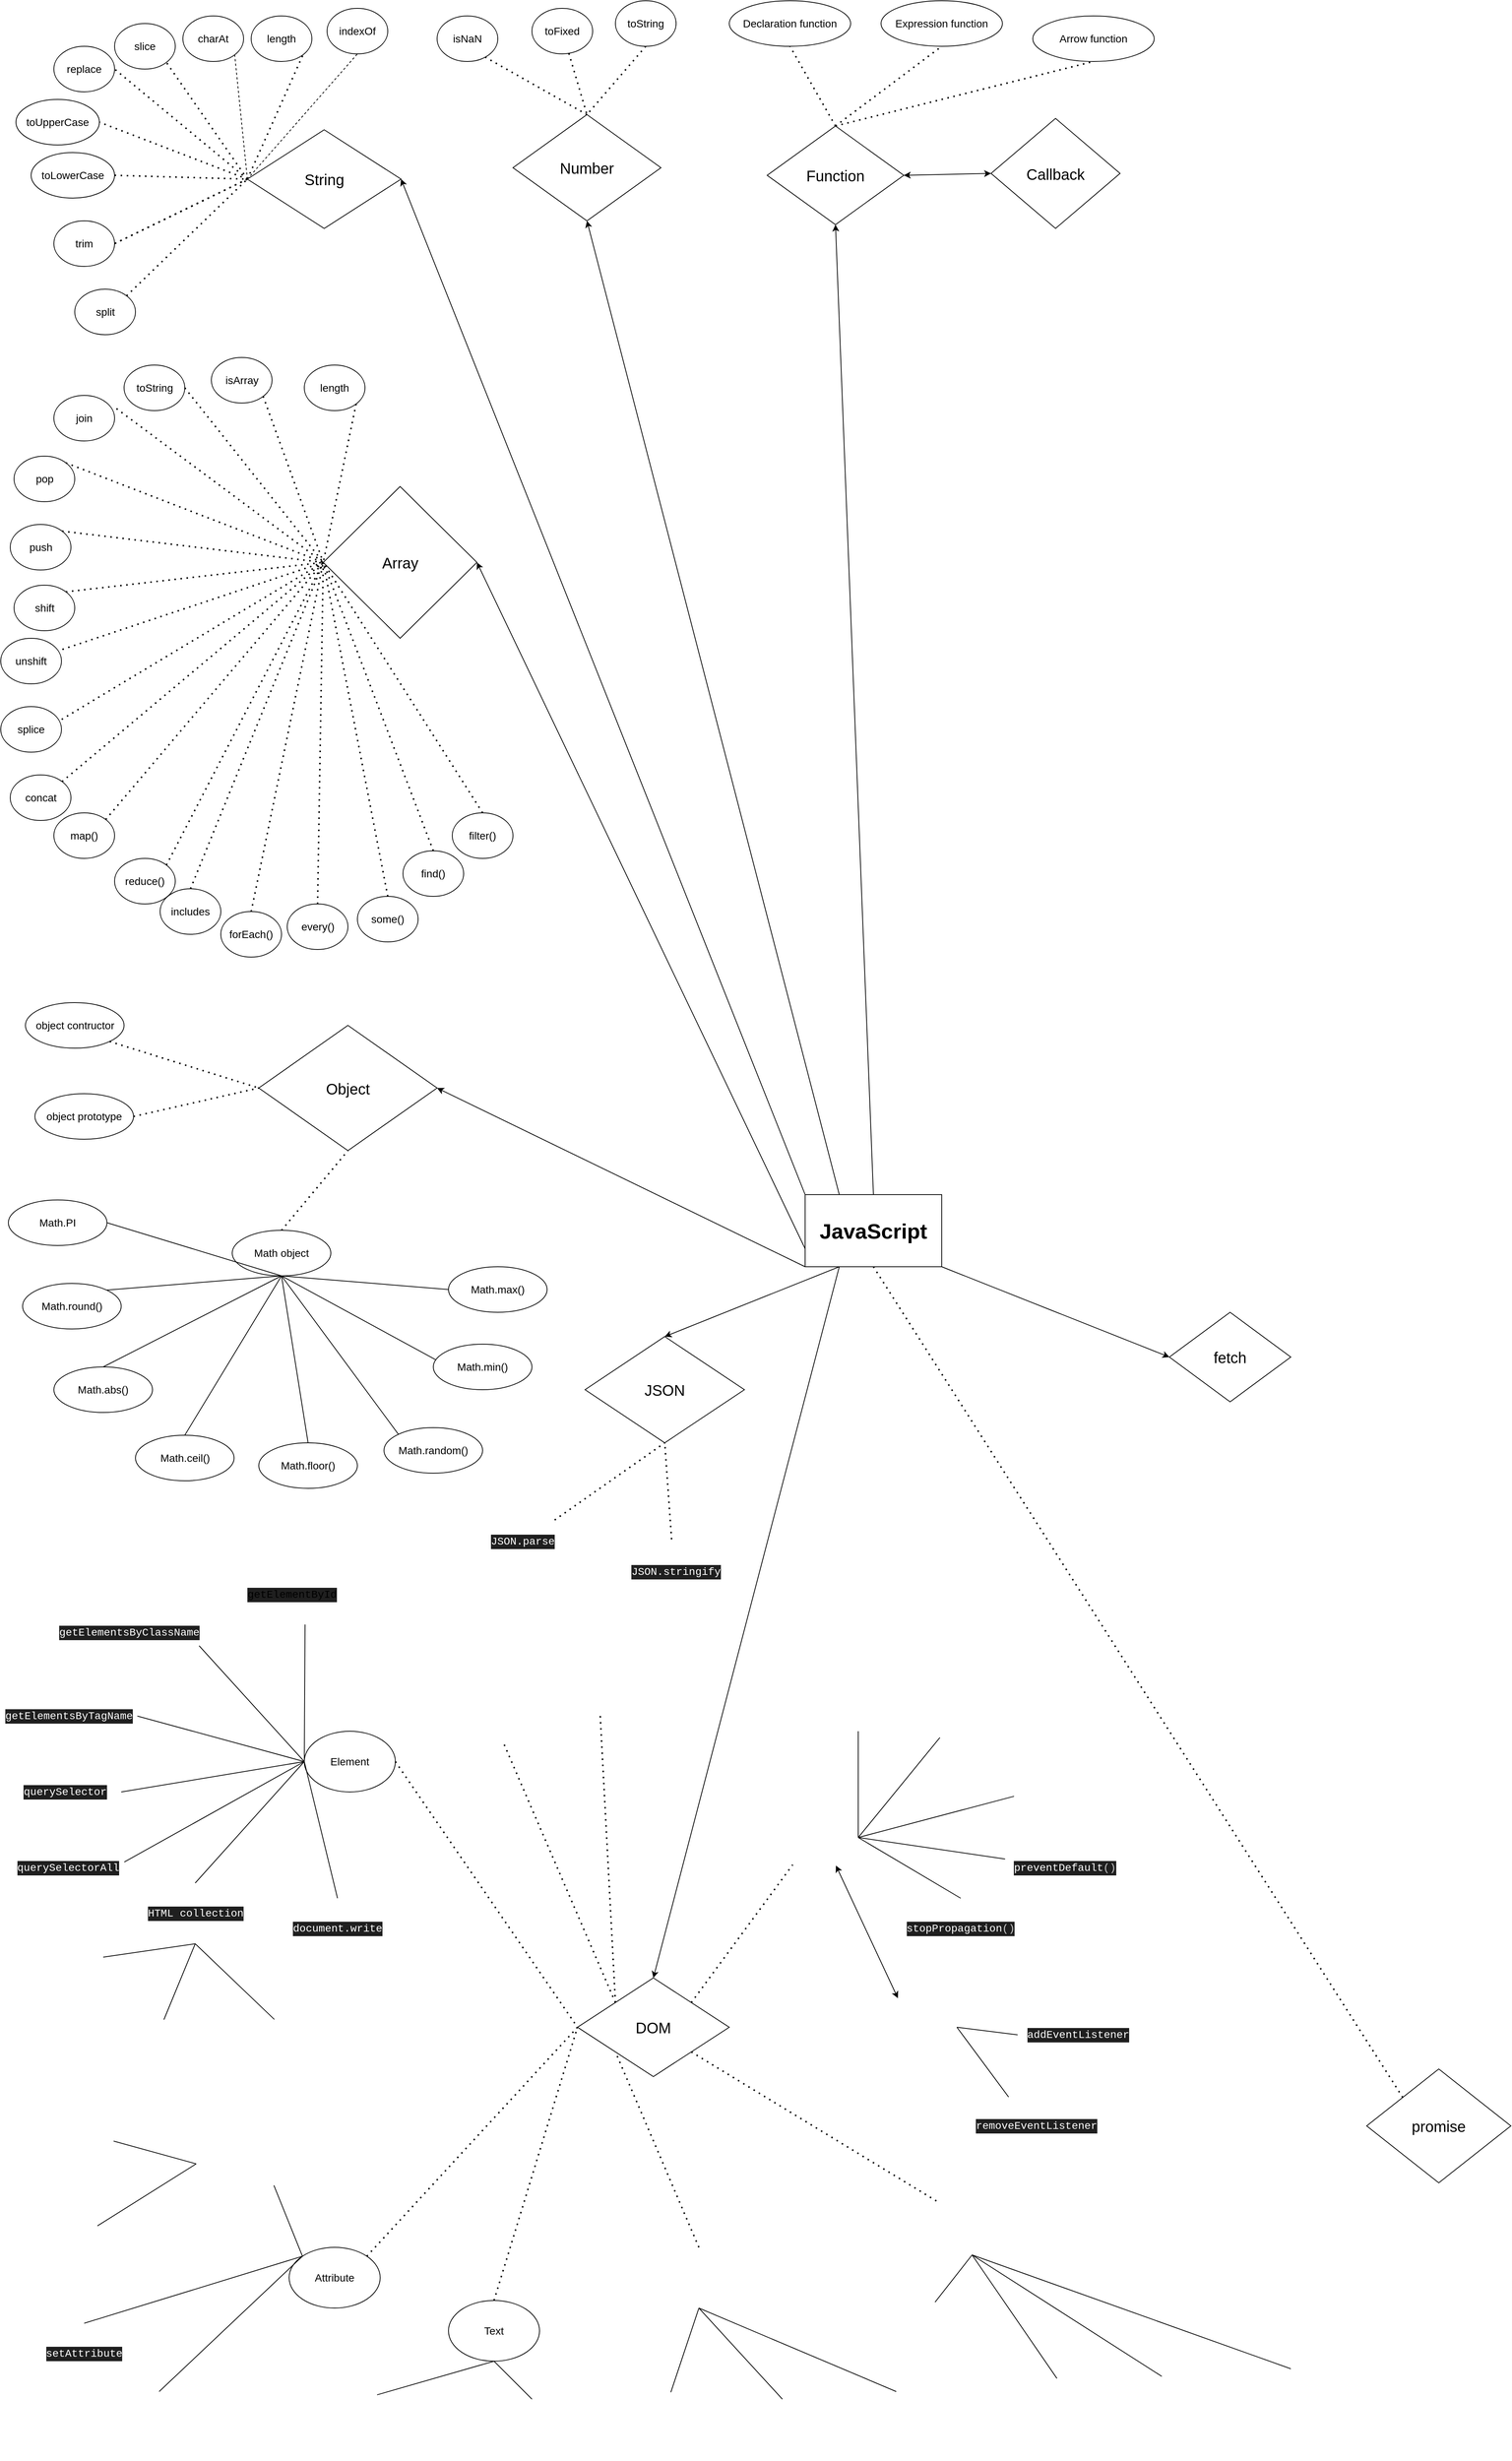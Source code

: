 <mxfile>
    <diagram id="ldlrYBbxjGCwVf6nUzbh" name="Page-1">
        <mxGraphModel dx="1857" dy="1443" grid="1" gridSize="10" guides="1" tooltips="1" connect="1" arrows="1" fold="1" page="1" pageScale="1" pageWidth="2339" pageHeight="3300" math="0" shadow="0">
            <root>
                <mxCell id="0"/>
                <mxCell id="1" parent="0"/>
                <mxCell id="2" value="&lt;b&gt;&lt;font style=&quot;font-size: 28px;&quot;&gt;JavaScript&lt;/font&gt;&lt;/b&gt;" style="rounded=0;whiteSpace=wrap;html=1;" parent="1" vertex="1">
                    <mxGeometry x="1080" y="1603" width="180" height="95" as="geometry"/>
                </mxCell>
                <mxCell id="3" value="&lt;font style=&quot;font-size: 20px;&quot;&gt;Function&lt;/font&gt;" style="rhombus;whiteSpace=wrap;html=1;fontSize=15;" parent="1" vertex="1">
                    <mxGeometry x="1030" y="195" width="180" height="130" as="geometry"/>
                </mxCell>
                <mxCell id="5" value="" style="endArrow=classic;html=1;fontSize=14;exitX=0.5;exitY=0;exitDx=0;exitDy=0;entryX=0.5;entryY=1;entryDx=0;entryDy=0;strokeWidth=1;" parent="1" source="2" target="3" edge="1">
                    <mxGeometry width="50" height="50" relative="1" as="geometry">
                        <mxPoint x="1085" y="1695" as="sourcePoint"/>
                        <mxPoint x="1135" y="1645" as="targetPoint"/>
                    </mxGeometry>
                </mxCell>
                <mxCell id="6" value="&lt;font style=&quot;font-size: 20px;&quot;&gt;String&lt;/font&gt;" style="rhombus;whiteSpace=wrap;html=1;fontSize=14;" parent="1" vertex="1">
                    <mxGeometry x="345" y="200" width="202.5" height="130" as="geometry"/>
                </mxCell>
                <mxCell id="7" value="" style="endArrow=classic;html=1;fontSize=14;exitX=0;exitY=0;exitDx=0;exitDy=0;entryX=1;entryY=0.5;entryDx=0;entryDy=0;" parent="1" source="2" target="6" edge="1">
                    <mxGeometry width="50" height="50" relative="1" as="geometry">
                        <mxPoint x="1090" y="1640" as="sourcePoint"/>
                        <mxPoint x="521" y="294" as="targetPoint"/>
                    </mxGeometry>
                </mxCell>
                <mxCell id="8" value="&lt;font style=&quot;font-size: 20px;&quot;&gt;Number&lt;/font&gt;" style="rhombus;whiteSpace=wrap;html=1;fontSize=14;" parent="1" vertex="1">
                    <mxGeometry x="695" y="180" width="195" height="140" as="geometry"/>
                </mxCell>
                <mxCell id="9" value="" style="endArrow=classic;html=1;fontSize=14;entryX=0.5;entryY=1;entryDx=0;entryDy=0;exitX=0.25;exitY=0;exitDx=0;exitDy=0;" parent="1" source="2" target="8" edge="1">
                    <mxGeometry width="50" height="50" relative="1" as="geometry">
                        <mxPoint x="1155" y="1805" as="sourcePoint"/>
                        <mxPoint x="1215" y="1845" as="targetPoint"/>
                    </mxGeometry>
                </mxCell>
                <mxCell id="12" value="&lt;font style=&quot;font-size: 20px;&quot;&gt;Array&lt;/font&gt;" style="rhombus;whiteSpace=wrap;html=1;fontSize=14;direction=east;" parent="1" vertex="1">
                    <mxGeometry x="445" y="670" width="202.5" height="200" as="geometry"/>
                </mxCell>
                <mxCell id="13" value="" style="endArrow=classic;html=1;fontSize=14;exitX=0;exitY=0.75;exitDx=0;exitDy=0;entryX=1;entryY=0.5;entryDx=0;entryDy=0;" parent="1" source="2" edge="1" target="12">
                    <mxGeometry width="50" height="50" relative="1" as="geometry">
                        <mxPoint x="1205" y="1885" as="sourcePoint"/>
                        <mxPoint x="640" y="810" as="targetPoint"/>
                    </mxGeometry>
                </mxCell>
                <mxCell id="14" value="&lt;font style=&quot;font-size: 20px;&quot;&gt;Object&lt;/font&gt;" style="rhombus;whiteSpace=wrap;html=1;fontSize=14;" parent="1" vertex="1">
                    <mxGeometry x="360" y="1380" width="235" height="165" as="geometry"/>
                </mxCell>
                <mxCell id="15" value="" style="endArrow=classic;html=1;fontSize=14;exitX=0;exitY=1;exitDx=0;exitDy=0;entryX=1;entryY=0.5;entryDx=0;entryDy=0;" parent="1" source="2" target="14" edge="1">
                    <mxGeometry width="50" height="50" relative="1" as="geometry">
                        <mxPoint x="1155" y="1785" as="sourcePoint"/>
                        <mxPoint x="1255" y="1835" as="targetPoint"/>
                    </mxGeometry>
                </mxCell>
                <mxCell id="17" value="&lt;font style=&quot;font-size: 20px;&quot;&gt;Callback&lt;/font&gt;" style="rhombus;whiteSpace=wrap;html=1;fontSize=14;" parent="1" vertex="1">
                    <mxGeometry x="1325" y="185" width="170" height="145" as="geometry"/>
                </mxCell>
                <mxCell id="19" value="&lt;font style=&quot;font-size: 20px;&quot;&gt;DOM&lt;/font&gt;" style="rhombus;whiteSpace=wrap;html=1;fontSize=14;" parent="1" vertex="1">
                    <mxGeometry x="780" y="2635" width="200" height="130" as="geometry"/>
                </mxCell>
                <mxCell id="20" value="" style="endArrow=classic;html=1;fontSize=14;entryX=0.5;entryY=0;entryDx=0;entryDy=0;exitX=0.25;exitY=1;exitDx=0;exitDy=0;" parent="1" source="2" target="19" edge="1">
                    <mxGeometry width="50" height="50" relative="1" as="geometry">
                        <mxPoint x="1205" y="1865" as="sourcePoint"/>
                        <mxPoint x="1235" y="1835" as="targetPoint"/>
                    </mxGeometry>
                </mxCell>
                <mxCell id="21" value="&lt;font style=&quot;font-size: 20px;&quot;&gt;JSON&lt;/font&gt;" style="rhombus;whiteSpace=wrap;html=1;fontSize=14;" parent="1" vertex="1">
                    <mxGeometry x="790" y="1790" width="210" height="140" as="geometry"/>
                </mxCell>
                <mxCell id="22" value="&lt;font style=&quot;font-size: 20px;&quot;&gt;fetch&lt;/font&gt;" style="rhombus;whiteSpace=wrap;html=1;fontSize=14;" parent="1" vertex="1">
                    <mxGeometry x="1560" y="1758" width="160" height="118" as="geometry"/>
                </mxCell>
                <mxCell id="23" value="" style="endArrow=classic;html=1;fontSize=14;exitX=0.25;exitY=1;exitDx=0;exitDy=0;entryX=0.5;entryY=0;entryDx=0;entryDy=0;" parent="1" source="2" target="21" edge="1">
                    <mxGeometry width="50" height="50" relative="1" as="geometry">
                        <mxPoint x="1185" y="1745" as="sourcePoint"/>
                        <mxPoint x="1235" y="1695" as="targetPoint"/>
                    </mxGeometry>
                </mxCell>
                <mxCell id="24" value="" style="endArrow=classic;html=1;fontSize=14;exitX=1;exitY=1;exitDx=0;exitDy=0;entryX=0;entryY=0.5;entryDx=0;entryDy=0;" parent="1" source="2" target="22" edge="1">
                    <mxGeometry width="50" height="50" relative="1" as="geometry">
                        <mxPoint x="1345" y="1765" as="sourcePoint"/>
                        <mxPoint x="1395" y="1715" as="targetPoint"/>
                    </mxGeometry>
                </mxCell>
                <mxCell id="25" value="length" style="ellipse;whiteSpace=wrap;html=1;fontSize=14;" parent="1" vertex="1">
                    <mxGeometry x="350" y="50" width="80" height="60" as="geometry"/>
                </mxCell>
                <mxCell id="27" value="indexOf" style="ellipse;whiteSpace=wrap;html=1;fontSize=14;" parent="1" vertex="1">
                    <mxGeometry x="450" y="40" width="80" height="60" as="geometry"/>
                </mxCell>
                <mxCell id="29" value="slice" style="ellipse;whiteSpace=wrap;html=1;fontSize=14;" parent="1" vertex="1">
                    <mxGeometry x="170" y="60" width="80" height="60" as="geometry"/>
                </mxCell>
                <mxCell id="30" value="replace" style="ellipse;whiteSpace=wrap;html=1;fontSize=14;" parent="1" vertex="1">
                    <mxGeometry x="90" y="90" width="80" height="60" as="geometry"/>
                </mxCell>
                <mxCell id="34" value="" style="endArrow=none;dashed=1;html=1;fontSize=14;entryX=0.5;entryY=1;entryDx=0;entryDy=0;startArrow=none;exitX=0;exitY=0.5;exitDx=0;exitDy=0;" parent="1" source="6" target="27" edge="1">
                    <mxGeometry width="50" height="50" relative="1" as="geometry">
                        <mxPoint x="465" y="335" as="sourcePoint"/>
                        <mxPoint x="445" y="275" as="targetPoint"/>
                    </mxGeometry>
                </mxCell>
                <mxCell id="35" value="toUpperCase" style="ellipse;whiteSpace=wrap;html=1;fontSize=14;" parent="1" vertex="1">
                    <mxGeometry x="40" y="160" width="110" height="60" as="geometry"/>
                </mxCell>
                <mxCell id="36" value="" style="endArrow=none;dashed=1;html=1;dashPattern=1 3;strokeWidth=2;fontSize=14;entryX=1;entryY=1;entryDx=0;entryDy=0;exitX=0;exitY=0.5;exitDx=0;exitDy=0;" parent="1" source="6" target="29" edge="1">
                    <mxGeometry width="50" height="50" relative="1" as="geometry">
                        <mxPoint x="295" y="305" as="sourcePoint"/>
                        <mxPoint x="345" y="255" as="targetPoint"/>
                    </mxGeometry>
                </mxCell>
                <mxCell id="37" value="" style="endArrow=none;dashed=1;html=1;dashPattern=1 3;strokeWidth=2;fontSize=14;entryX=1;entryY=0.5;entryDx=0;entryDy=0;exitX=0;exitY=0.5;exitDx=0;exitDy=0;" parent="1" source="6" target="30" edge="1">
                    <mxGeometry width="50" height="50" relative="1" as="geometry">
                        <mxPoint x="315" y="385" as="sourcePoint"/>
                        <mxPoint x="365" y="335" as="targetPoint"/>
                    </mxGeometry>
                </mxCell>
                <mxCell id="38" value="" style="endArrow=none;dashed=1;html=1;dashPattern=1 3;strokeWidth=2;fontSize=14;entryX=1;entryY=0.5;entryDx=0;entryDy=0;startArrow=none;exitX=0;exitY=0.5;exitDx=0;exitDy=0;" parent="1" source="6" target="35" edge="1">
                    <mxGeometry width="50" height="50" relative="1" as="geometry">
                        <mxPoint x="500" y="350" as="sourcePoint"/>
                        <mxPoint x="365" y="375" as="targetPoint"/>
                    </mxGeometry>
                </mxCell>
                <mxCell id="39" value="" style="endArrow=none;dashed=1;html=1;dashPattern=1 3;strokeWidth=2;fontSize=14;entryX=1;entryY=1;entryDx=0;entryDy=0;exitX=0;exitY=0.5;exitDx=0;exitDy=0;" parent="1" source="6" target="25" edge="1">
                    <mxGeometry width="50" height="50" relative="1" as="geometry">
                        <mxPoint x="375" y="345" as="sourcePoint"/>
                        <mxPoint x="385" y="255" as="targetPoint"/>
                    </mxGeometry>
                </mxCell>
                <mxCell id="40" value="toLowerCase" style="ellipse;whiteSpace=wrap;html=1;fontSize=14;" parent="1" vertex="1">
                    <mxGeometry x="60" y="230" width="110" height="60" as="geometry"/>
                </mxCell>
                <mxCell id="41" value="" style="endArrow=none;dashed=1;html=1;dashPattern=1 3;strokeWidth=2;fontSize=14;entryX=0;entryY=0.5;entryDx=0;entryDy=0;exitX=1;exitY=0.5;exitDx=0;exitDy=0;" parent="1" source="40" target="6" edge="1">
                    <mxGeometry width="50" height="50" relative="1" as="geometry">
                        <mxPoint x="335" y="455" as="sourcePoint"/>
                        <mxPoint x="385" y="405" as="targetPoint"/>
                    </mxGeometry>
                </mxCell>
                <mxCell id="42" value="charAt" style="ellipse;whiteSpace=wrap;html=1;fontSize=14;" parent="1" vertex="1">
                    <mxGeometry x="260" y="50" width="80" height="60" as="geometry"/>
                </mxCell>
                <mxCell id="44" value="" style="endArrow=none;dashed=1;html=1;dashPattern=1 3;strokeWidth=2;fontSize=14;entryX=1;entryY=0.5;entryDx=0;entryDy=0;exitX=0;exitY=0.5;exitDx=0;exitDy=0;" parent="1" source="6" target="43" edge="1">
                    <mxGeometry width="50" height="50" relative="1" as="geometry">
                        <mxPoint x="465" y="345" as="sourcePoint"/>
                        <mxPoint x="275" y="365" as="targetPoint"/>
                    </mxGeometry>
                </mxCell>
                <mxCell id="43" value="trim" style="ellipse;whiteSpace=wrap;html=1;fontSize=14;" parent="1" vertex="1">
                    <mxGeometry x="90" y="320" width="80" height="60" as="geometry"/>
                </mxCell>
                <mxCell id="45" value="split" style="ellipse;whiteSpace=wrap;html=1;fontSize=14;" parent="1" vertex="1">
                    <mxGeometry x="117.5" y="410" width="80" height="60" as="geometry"/>
                </mxCell>
                <mxCell id="47" value="" style="endArrow=none;dashed=1;html=1;fontSize=14;entryX=1;entryY=1;entryDx=0;entryDy=0;exitX=0;exitY=0.5;exitDx=0;exitDy=0;" parent="1" source="6" target="42" edge="1">
                    <mxGeometry width="50" height="50" relative="1" as="geometry">
                        <mxPoint x="465" y="345" as="sourcePoint"/>
                        <mxPoint x="425" y="295" as="targetPoint"/>
                    </mxGeometry>
                </mxCell>
                <mxCell id="48" value="" style="endArrow=none;dashed=1;html=1;dashPattern=1 3;strokeWidth=2;fontSize=14;entryX=0;entryY=0.5;entryDx=0;entryDy=0;exitX=1;exitY=0.5;exitDx=0;exitDy=0;" parent="1" source="43" target="6" edge="1">
                    <mxGeometry width="50" height="50" relative="1" as="geometry">
                        <mxPoint x="405" y="415" as="sourcePoint"/>
                        <mxPoint x="455" y="365" as="targetPoint"/>
                    </mxGeometry>
                </mxCell>
                <mxCell id="49" value="" style="endArrow=none;dashed=1;html=1;dashPattern=1 3;strokeWidth=2;fontSize=14;exitX=1;exitY=0;exitDx=0;exitDy=0;entryX=0;entryY=0.5;entryDx=0;entryDy=0;" parent="1" source="45" target="6" edge="1">
                    <mxGeometry width="50" height="50" relative="1" as="geometry">
                        <mxPoint x="198.284" y="418.787" as="sourcePoint"/>
                        <mxPoint x="475" y="365" as="targetPoint"/>
                    </mxGeometry>
                </mxCell>
                <mxCell id="59" value="toString" style="ellipse;whiteSpace=wrap;html=1;fontSize=14;" parent="1" vertex="1">
                    <mxGeometry x="182.5" y="510" width="80" height="60" as="geometry"/>
                </mxCell>
                <mxCell id="60" value="join" style="ellipse;whiteSpace=wrap;html=1;fontSize=14;" parent="1" vertex="1">
                    <mxGeometry x="90" y="550" width="80" height="60" as="geometry"/>
                </mxCell>
                <mxCell id="61" value="pop" style="ellipse;whiteSpace=wrap;html=1;fontSize=14;" parent="1" vertex="1">
                    <mxGeometry x="37.5" y="630" width="80" height="60" as="geometry"/>
                </mxCell>
                <mxCell id="62" value="push" style="ellipse;whiteSpace=wrap;html=1;fontSize=14;" parent="1" vertex="1">
                    <mxGeometry x="32.5" y="720" width="80" height="60" as="geometry"/>
                </mxCell>
                <mxCell id="63" value="shift" style="ellipse;whiteSpace=wrap;html=1;fontSize=14;" parent="1" vertex="1">
                    <mxGeometry x="37.5" y="800" width="80" height="60" as="geometry"/>
                </mxCell>
                <mxCell id="64" value="unshift" style="ellipse;whiteSpace=wrap;html=1;fontSize=14;" parent="1" vertex="1">
                    <mxGeometry x="20" y="870" width="80" height="60" as="geometry"/>
                </mxCell>
                <mxCell id="65" value="splice" style="ellipse;whiteSpace=wrap;html=1;fontSize=14;" parent="1" vertex="1">
                    <mxGeometry x="20" y="960" width="80" height="60" as="geometry"/>
                </mxCell>
                <mxCell id="66" value="concat" style="ellipse;whiteSpace=wrap;html=1;fontSize=14;" parent="1" vertex="1">
                    <mxGeometry x="32.5" y="1050" width="80" height="60" as="geometry"/>
                </mxCell>
                <mxCell id="67" value="" style="endArrow=none;dashed=1;html=1;dashPattern=1 3;strokeWidth=2;fontSize=20;exitX=1;exitY=0.5;exitDx=0;exitDy=0;entryX=0;entryY=0.5;entryDx=0;entryDy=0;" parent="1" source="59" target="12" edge="1">
                    <mxGeometry width="50" height="50" relative="1" as="geometry">
                        <mxPoint x="235" y="700" as="sourcePoint"/>
                        <mxPoint x="285" y="650" as="targetPoint"/>
                    </mxGeometry>
                </mxCell>
                <mxCell id="68" value="" style="endArrow=none;dashed=1;html=1;dashPattern=1 3;strokeWidth=2;fontSize=20;exitX=1.031;exitY=0.289;exitDx=0;exitDy=0;exitPerimeter=0;entryX=0;entryY=0.5;entryDx=0;entryDy=0;" parent="1" source="60" target="12" edge="1">
                    <mxGeometry width="50" height="50" relative="1" as="geometry">
                        <mxPoint x="265" y="760" as="sourcePoint"/>
                        <mxPoint x="575" y="750" as="targetPoint"/>
                    </mxGeometry>
                </mxCell>
                <mxCell id="69" value="" style="endArrow=none;dashed=1;html=1;dashPattern=1 3;strokeWidth=2;fontSize=20;exitX=1;exitY=0;exitDx=0;exitDy=0;entryX=0;entryY=0.5;entryDx=0;entryDy=0;" parent="1" source="61" target="12" edge="1">
                    <mxGeometry width="50" height="50" relative="1" as="geometry">
                        <mxPoint x="197.48" y="767.34" as="sourcePoint"/>
                        <mxPoint x="522.5" y="715" as="targetPoint"/>
                    </mxGeometry>
                </mxCell>
                <mxCell id="70" value="" style="endArrow=none;dashed=1;html=1;dashPattern=1 3;strokeWidth=2;fontSize=20;exitX=1;exitY=0;exitDx=0;exitDy=0;entryX=0;entryY=0.5;entryDx=0;entryDy=0;" parent="1" source="62" target="12" edge="1">
                    <mxGeometry width="50" height="50" relative="1" as="geometry">
                        <mxPoint x="213.649" y="839.064" as="sourcePoint"/>
                        <mxPoint x="522.5" y="715" as="targetPoint"/>
                    </mxGeometry>
                </mxCell>
                <mxCell id="71" value="" style="endArrow=none;dashed=1;html=1;dashPattern=1 3;strokeWidth=2;fontSize=20;exitX=1;exitY=0;exitDx=0;exitDy=0;entryX=0;entryY=0.5;entryDx=0;entryDy=0;" parent="1" source="63" target="12" edge="1">
                    <mxGeometry width="50" height="50" relative="1" as="geometry">
                        <mxPoint x="263.649" y="909.064" as="sourcePoint"/>
                        <mxPoint x="515" y="700" as="targetPoint"/>
                    </mxGeometry>
                </mxCell>
                <mxCell id="73" value="" style="endArrow=none;dashed=1;html=1;dashPattern=1 3;strokeWidth=2;fontSize=20;exitX=1.015;exitY=0.244;exitDx=0;exitDy=0;exitPerimeter=0;entryX=0;entryY=0.5;entryDx=0;entryDy=0;" parent="1" source="64" target="12" edge="1">
                    <mxGeometry width="50" height="50" relative="1" as="geometry">
                        <mxPoint x="333.649" y="969.064" as="sourcePoint"/>
                        <mxPoint x="465" y="750" as="targetPoint"/>
                    </mxGeometry>
                </mxCell>
                <mxCell id="74" value="" style="endArrow=none;dashed=1;html=1;dashPattern=1 3;strokeWidth=2;fontSize=20;exitX=1.004;exitY=0.281;exitDx=0;exitDy=0;entryX=0;entryY=0.5;entryDx=0;entryDy=0;exitPerimeter=0;" parent="1" source="65" target="12" edge="1">
                    <mxGeometry width="50" height="50" relative="1" as="geometry">
                        <mxPoint x="398.52" y="1008.38" as="sourcePoint"/>
                        <mxPoint x="465" y="743" as="targetPoint"/>
                    </mxGeometry>
                </mxCell>
                <mxCell id="75" value="" style="endArrow=none;dashed=1;html=1;dashPattern=1 3;strokeWidth=2;fontSize=20;exitX=1;exitY=0;exitDx=0;exitDy=0;entryX=0;entryY=0.5;entryDx=0;entryDy=0;" parent="1" source="66" target="12" edge="1">
                    <mxGeometry width="50" height="50" relative="1" as="geometry">
                        <mxPoint x="480" y="1050" as="sourcePoint"/>
                        <mxPoint x="537.5" y="705" as="targetPoint"/>
                    </mxGeometry>
                </mxCell>
                <mxCell id="78" value="object contructor" style="ellipse;whiteSpace=wrap;html=1;fontSize=14;" parent="1" vertex="1">
                    <mxGeometry x="52.5" y="1350" width="130" height="60" as="geometry"/>
                </mxCell>
                <mxCell id="79" value="object prototype" style="ellipse;whiteSpace=wrap;html=1;fontSize=14;" parent="1" vertex="1">
                    <mxGeometry x="65" y="1470" width="130" height="60" as="geometry"/>
                </mxCell>
                <mxCell id="80" value="" style="endArrow=none;dashed=1;html=1;dashPattern=1 3;strokeWidth=2;fontSize=20;exitX=1;exitY=1;exitDx=0;exitDy=0;entryX=0;entryY=0.5;entryDx=0;entryDy=0;" parent="1" source="78" target="14" edge="1">
                    <mxGeometry width="50" height="50" relative="1" as="geometry">
                        <mxPoint x="560" y="1720" as="sourcePoint"/>
                        <mxPoint x="610" y="1670" as="targetPoint"/>
                    </mxGeometry>
                </mxCell>
                <mxCell id="81" value="" style="endArrow=none;dashed=1;html=1;dashPattern=1 3;strokeWidth=2;fontSize=20;exitX=1;exitY=0.5;exitDx=0;exitDy=0;entryX=0;entryY=0.5;entryDx=0;entryDy=0;" parent="1" source="79" target="14" edge="1">
                    <mxGeometry width="50" height="50" relative="1" as="geometry">
                        <mxPoint x="555.6" y="2058.74" as="sourcePoint"/>
                        <mxPoint x="666.25" y="1923.75" as="targetPoint"/>
                        <Array as="points"/>
                    </mxGeometry>
                </mxCell>
                <mxCell id="84" value="toString" style="ellipse;whiteSpace=wrap;html=1;fontSize=14;" parent="1" vertex="1">
                    <mxGeometry x="830" y="30" width="80" height="60" as="geometry"/>
                </mxCell>
                <mxCell id="85" value="toFixed" style="ellipse;whiteSpace=wrap;html=1;fontSize=14;" parent="1" vertex="1">
                    <mxGeometry x="720" y="40" width="80" height="60" as="geometry"/>
                </mxCell>
                <mxCell id="86" value="isNaN" style="ellipse;whiteSpace=wrap;html=1;fontSize=14;" parent="1" vertex="1">
                    <mxGeometry x="595" y="50" width="80" height="60" as="geometry"/>
                </mxCell>
                <mxCell id="87" value="" style="endArrow=none;dashed=1;html=1;dashPattern=1 3;strokeWidth=2;fontSize=20;exitX=0.5;exitY=1;exitDx=0;exitDy=0;entryX=0.5;entryY=0;entryDx=0;entryDy=0;" parent="1" source="84" target="8" edge="1">
                    <mxGeometry width="50" height="50" relative="1" as="geometry">
                        <mxPoint x="912.5" y="230" as="sourcePoint"/>
                        <mxPoint x="962.5" y="180" as="targetPoint"/>
                    </mxGeometry>
                </mxCell>
                <mxCell id="88" value="" style="endArrow=none;dashed=1;html=1;dashPattern=1 3;strokeWidth=2;fontSize=20;entryX=0.5;entryY=0;entryDx=0;entryDy=0;" parent="1" source="85" target="8" edge="1">
                    <mxGeometry width="50" height="50" relative="1" as="geometry">
                        <mxPoint x="795" y="140" as="sourcePoint"/>
                        <mxPoint x="985" y="232.5" as="targetPoint"/>
                    </mxGeometry>
                </mxCell>
                <mxCell id="89" value="" style="endArrow=none;dashed=1;html=1;dashPattern=1 3;strokeWidth=2;fontSize=20;exitX=0.791;exitY=0.903;exitDx=0;exitDy=0;entryX=0.5;entryY=0;entryDx=0;entryDy=0;exitPerimeter=0;" parent="1" source="86" target="8" edge="1">
                    <mxGeometry width="50" height="50" relative="1" as="geometry">
                        <mxPoint x="785" y="232.5" as="sourcePoint"/>
                        <mxPoint x="985" y="232.5" as="targetPoint"/>
                    </mxGeometry>
                </mxCell>
                <mxCell id="90" value="isArray" style="ellipse;whiteSpace=wrap;html=1;fontSize=14;" parent="1" vertex="1">
                    <mxGeometry x="297.5" y="500" width="80" height="60" as="geometry"/>
                </mxCell>
                <mxCell id="91" value="" style="endArrow=none;dashed=1;html=1;dashPattern=1 3;strokeWidth=2;fontSize=20;exitX=1;exitY=1;exitDx=0;exitDy=0;entryX=0;entryY=0.5;entryDx=0;entryDy=0;" parent="1" source="90" target="12" edge="1">
                    <mxGeometry width="50" height="50" relative="1" as="geometry">
                        <mxPoint x="217.5" y="640" as="sourcePoint"/>
                        <mxPoint x="485" y="770" as="targetPoint"/>
                    </mxGeometry>
                </mxCell>
                <mxCell id="92" value="length" style="ellipse;whiteSpace=wrap;html=1;fontSize=14;" parent="1" vertex="1">
                    <mxGeometry x="420" y="510" width="80" height="60" as="geometry"/>
                </mxCell>
                <mxCell id="93" value="" style="endArrow=none;dashed=1;html=1;dashPattern=1 3;strokeWidth=2;fontSize=20;exitX=1;exitY=1;exitDx=0;exitDy=0;entryX=0;entryY=0.5;entryDx=0;entryDy=0;" parent="1" source="92" target="12" edge="1">
                    <mxGeometry width="50" height="50" relative="1" as="geometry">
                        <mxPoint x="276.063" y="621.002" as="sourcePoint"/>
                        <mxPoint x="465" y="752.5" as="targetPoint"/>
                    </mxGeometry>
                </mxCell>
                <mxCell id="94" value="map()" style="ellipse;whiteSpace=wrap;html=1;fontSize=14;" parent="1" vertex="1">
                    <mxGeometry x="90" y="1100" width="80" height="60" as="geometry"/>
                </mxCell>
                <mxCell id="96" value="reduce()" style="ellipse;whiteSpace=wrap;html=1;fontSize=14;" parent="1" vertex="1">
                    <mxGeometry x="170" y="1160" width="80" height="60" as="geometry"/>
                </mxCell>
                <mxCell id="97" value="includes" style="ellipse;whiteSpace=wrap;html=1;fontSize=14;" parent="1" vertex="1">
                    <mxGeometry x="230" y="1200" width="80" height="60" as="geometry"/>
                </mxCell>
                <mxCell id="100" value="forEach()" style="ellipse;whiteSpace=wrap;html=1;fontSize=14;" parent="1" vertex="1">
                    <mxGeometry x="310" y="1230" width="80" height="60" as="geometry"/>
                </mxCell>
                <mxCell id="101" value="every()" style="ellipse;whiteSpace=wrap;html=1;fontSize=14;" parent="1" vertex="1">
                    <mxGeometry x="397.5" y="1220" width="80" height="60" as="geometry"/>
                </mxCell>
                <mxCell id="102" value="some()" style="ellipse;whiteSpace=wrap;html=1;fontSize=14;" parent="1" vertex="1">
                    <mxGeometry x="490" y="1210" width="80" height="60" as="geometry"/>
                </mxCell>
                <mxCell id="103" value="find()" style="ellipse;whiteSpace=wrap;html=1;fontSize=14;" parent="1" vertex="1">
                    <mxGeometry x="550" y="1150" width="80" height="60" as="geometry"/>
                </mxCell>
                <mxCell id="104" value="filter()" style="ellipse;whiteSpace=wrap;html=1;fontSize=14;" parent="1" vertex="1">
                    <mxGeometry x="615" y="1100" width="80" height="60" as="geometry"/>
                </mxCell>
                <mxCell id="105" value="" style="endArrow=none;dashed=1;html=1;dashPattern=1 3;strokeWidth=2;fontSize=20;exitX=1;exitY=0;exitDx=0;exitDy=0;entryX=0;entryY=0.5;entryDx=0;entryDy=0;" parent="1" source="94" target="12" edge="1">
                    <mxGeometry width="50" height="50" relative="1" as="geometry">
                        <mxPoint x="135.784" y="1098.787" as="sourcePoint"/>
                        <mxPoint x="560" y="902.5" as="targetPoint"/>
                    </mxGeometry>
                </mxCell>
                <mxCell id="106" value="" style="endArrow=none;dashed=1;html=1;dashPattern=1 3;strokeWidth=2;fontSize=20;exitX=1;exitY=0;exitDx=0;exitDy=0;entryX=0;entryY=0.5;entryDx=0;entryDy=0;" parent="1" source="96" target="12" edge="1">
                    <mxGeometry width="50" height="50" relative="1" as="geometry">
                        <mxPoint x="160.784" y="1178.787" as="sourcePoint"/>
                        <mxPoint x="560" y="902.5" as="targetPoint"/>
                    </mxGeometry>
                </mxCell>
                <mxCell id="107" value="" style="endArrow=none;dashed=1;html=1;dashPattern=1 3;strokeWidth=2;fontSize=20;exitX=0.5;exitY=0;exitDx=0;exitDy=0;entryX=0;entryY=0.5;entryDx=0;entryDy=0;" parent="1" source="97" target="12" edge="1">
                    <mxGeometry width="50" height="50" relative="1" as="geometry">
                        <mxPoint x="195.784" y="1258.787" as="sourcePoint"/>
                        <mxPoint x="560" y="902.5" as="targetPoint"/>
                    </mxGeometry>
                </mxCell>
                <mxCell id="109" value="" style="endArrow=none;dashed=1;html=1;dashPattern=1 3;strokeWidth=2;fontSize=20;exitX=0.5;exitY=0;exitDx=0;exitDy=0;entryX=0;entryY=0.5;entryDx=0;entryDy=0;" parent="1" source="100" target="12" edge="1">
                    <mxGeometry width="50" height="50" relative="1" as="geometry">
                        <mxPoint x="227.5" y="1320" as="sourcePoint"/>
                        <mxPoint x="555" y="992.5" as="targetPoint"/>
                    </mxGeometry>
                </mxCell>
                <mxCell id="110" value="" style="endArrow=none;dashed=1;html=1;dashPattern=1 3;strokeWidth=2;fontSize=20;exitX=0.5;exitY=0;exitDx=0;exitDy=0;entryX=0;entryY=0.5;entryDx=0;entryDy=0;" parent="1" source="101" target="12" edge="1">
                    <mxGeometry width="50" height="50" relative="1" as="geometry">
                        <mxPoint x="312.5" y="1380" as="sourcePoint"/>
                        <mxPoint x="555" y="992.5" as="targetPoint"/>
                    </mxGeometry>
                </mxCell>
                <mxCell id="111" value="" style="endArrow=none;dashed=1;html=1;dashPattern=1 3;strokeWidth=2;fontSize=20;exitX=0.5;exitY=0;exitDx=0;exitDy=0;entryX=0;entryY=0.5;entryDx=0;entryDy=0;" parent="1" source="102" target="12" edge="1">
                    <mxGeometry width="50" height="50" relative="1" as="geometry">
                        <mxPoint x="400" y="1430" as="sourcePoint"/>
                        <mxPoint x="555" y="992.5" as="targetPoint"/>
                    </mxGeometry>
                </mxCell>
                <mxCell id="112" value="" style="endArrow=none;dashed=1;html=1;dashPattern=1 3;strokeWidth=2;fontSize=20;exitX=0.5;exitY=0;exitDx=0;exitDy=0;entryX=0;entryY=0.5;entryDx=0;entryDy=0;" parent="1" source="103" target="12" edge="1">
                    <mxGeometry width="50" height="50" relative="1" as="geometry">
                        <mxPoint x="515" y="1430" as="sourcePoint"/>
                        <mxPoint x="555" y="992.5" as="targetPoint"/>
                    </mxGeometry>
                </mxCell>
                <mxCell id="113" value="" style="endArrow=none;dashed=1;html=1;dashPattern=1 3;strokeWidth=2;fontSize=20;exitX=0.5;exitY=0;exitDx=0;exitDy=0;entryX=0;entryY=0.5;entryDx=0;entryDy=0;" parent="1" source="104" target="12" edge="1">
                    <mxGeometry width="50" height="50" relative="1" as="geometry">
                        <mxPoint x="615" y="1417.5" as="sourcePoint"/>
                        <mxPoint x="555" y="992.5" as="targetPoint"/>
                    </mxGeometry>
                </mxCell>
                <mxCell id="115" value="Declaration function" style="ellipse;whiteSpace=wrap;html=1;fontSize=14;" parent="1" vertex="1">
                    <mxGeometry x="980" y="30" width="160" height="60" as="geometry"/>
                </mxCell>
                <mxCell id="116" value="Expression function" style="ellipse;whiteSpace=wrap;html=1;fontSize=14;" parent="1" vertex="1">
                    <mxGeometry x="1180" y="30" width="160" height="60" as="geometry"/>
                </mxCell>
                <mxCell id="117" value="Arrow function" style="ellipse;whiteSpace=wrap;html=1;fontSize=14;" parent="1" vertex="1">
                    <mxGeometry x="1380" y="50" width="160" height="60" as="geometry"/>
                </mxCell>
                <mxCell id="119" value="" style="endArrow=none;dashed=1;html=1;dashPattern=1 3;strokeWidth=2;fontSize=20;entryX=0.5;entryY=1;entryDx=0;entryDy=0;exitX=0.5;exitY=0;exitDx=0;exitDy=0;" parent="1" source="3" target="115" edge="1">
                    <mxGeometry width="50" height="50" relative="1" as="geometry">
                        <mxPoint x="1250" y="300" as="sourcePoint"/>
                        <mxPoint x="1300" y="250" as="targetPoint"/>
                    </mxGeometry>
                </mxCell>
                <mxCell id="120" value="" style="endArrow=none;dashed=1;html=1;dashPattern=1 3;strokeWidth=2;fontSize=20;entryX=0.5;entryY=1;entryDx=0;entryDy=0;exitX=0.5;exitY=0;exitDx=0;exitDy=0;" parent="1" source="3" target="116" edge="1">
                    <mxGeometry width="50" height="50" relative="1" as="geometry">
                        <mxPoint x="1400" y="330" as="sourcePoint"/>
                        <mxPoint x="1220" y="200" as="targetPoint"/>
                    </mxGeometry>
                </mxCell>
                <mxCell id="121" value="" style="endArrow=none;dashed=1;html=1;dashPattern=1 3;strokeWidth=2;fontSize=20;entryX=0.5;entryY=1;entryDx=0;entryDy=0;exitX=0.5;exitY=0;exitDx=0;exitDy=0;" parent="1" source="3" target="117" edge="1">
                    <mxGeometry width="50" height="50" relative="1" as="geometry">
                        <mxPoint x="1410" y="340" as="sourcePoint"/>
                        <mxPoint x="1420" y="200" as="targetPoint"/>
                    </mxGeometry>
                </mxCell>
                <mxCell id="122" value="Math object" style="ellipse;whiteSpace=wrap;html=1;fontSize=14;" parent="1" vertex="1">
                    <mxGeometry x="325" y="1650" width="130" height="60" as="geometry"/>
                </mxCell>
                <mxCell id="126" value="Math.PI" style="ellipse;whiteSpace=wrap;html=1;fontSize=14;" parent="1" vertex="1">
                    <mxGeometry x="30" y="1610" width="130" height="60" as="geometry"/>
                </mxCell>
                <mxCell id="127" value="Math.round()" style="ellipse;whiteSpace=wrap;html=1;fontSize=14;" parent="1" vertex="1">
                    <mxGeometry x="48.75" y="1720" width="130" height="60" as="geometry"/>
                </mxCell>
                <mxCell id="128" value="Math.abs()" style="ellipse;whiteSpace=wrap;html=1;fontSize=14;" parent="1" vertex="1">
                    <mxGeometry x="90" y="1830" width="130" height="60" as="geometry"/>
                </mxCell>
                <mxCell id="129" value="Math.ceil()" style="ellipse;whiteSpace=wrap;html=1;fontSize=14;" parent="1" vertex="1">
                    <mxGeometry x="197.5" y="1920" width="130" height="60" as="geometry"/>
                </mxCell>
                <mxCell id="130" value="Math.floor()" style="ellipse;whiteSpace=wrap;html=1;fontSize=14;" parent="1" vertex="1">
                    <mxGeometry x="360" y="1930" width="130" height="60" as="geometry"/>
                </mxCell>
                <mxCell id="131" value="Math.random()" style="ellipse;whiteSpace=wrap;html=1;fontSize=14;" parent="1" vertex="1">
                    <mxGeometry x="525" y="1910" width="130" height="60" as="geometry"/>
                </mxCell>
                <mxCell id="132" value="Math.min()" style="ellipse;whiteSpace=wrap;html=1;fontSize=14;" parent="1" vertex="1">
                    <mxGeometry x="590" y="1800" width="130" height="60" as="geometry"/>
                </mxCell>
                <mxCell id="133" value="Math.max()" style="ellipse;whiteSpace=wrap;html=1;fontSize=14;" parent="1" vertex="1">
                    <mxGeometry x="610" y="1698" width="130" height="60" as="geometry"/>
                </mxCell>
                <mxCell id="134" value="" style="endArrow=none;html=1;fontSize=20;entryX=0.5;entryY=1;entryDx=0;entryDy=0;exitX=1;exitY=0.5;exitDx=0;exitDy=0;" parent="1" source="126" target="122" edge="1">
                    <mxGeometry width="50" height="50" relative="1" as="geometry">
                        <mxPoint x="190" y="1710" as="sourcePoint"/>
                        <mxPoint x="250" y="1650" as="targetPoint"/>
                    </mxGeometry>
                </mxCell>
                <mxCell id="135" value="" style="endArrow=none;html=1;fontSize=20;entryX=0.5;entryY=1;entryDx=0;entryDy=0;exitX=1;exitY=0;exitDx=0;exitDy=0;" parent="1" source="127" target="122" edge="1">
                    <mxGeometry width="50" height="50" relative="1" as="geometry">
                        <mxPoint x="130" y="1730" as="sourcePoint"/>
                        <mxPoint x="305" y="1680" as="targetPoint"/>
                    </mxGeometry>
                </mxCell>
                <mxCell id="136" value="" style="endArrow=none;html=1;fontSize=20;entryX=0.5;entryY=1;entryDx=0;entryDy=0;exitX=0.5;exitY=0;exitDx=0;exitDy=0;" parent="1" source="128" target="122" edge="1">
                    <mxGeometry width="50" height="50" relative="1" as="geometry">
                        <mxPoint x="193.462" y="1798.787" as="sourcePoint"/>
                        <mxPoint x="305" y="1680" as="targetPoint"/>
                    </mxGeometry>
                </mxCell>
                <mxCell id="137" value="" style="endArrow=none;html=1;fontSize=20;entryX=0.5;entryY=1;entryDx=0;entryDy=0;exitX=0.5;exitY=0;exitDx=0;exitDy=0;" parent="1" source="129" target="122" edge="1">
                    <mxGeometry width="50" height="50" relative="1" as="geometry">
                        <mxPoint x="240" y="1880" as="sourcePoint"/>
                        <mxPoint x="309.94" y="1680" as="targetPoint"/>
                    </mxGeometry>
                </mxCell>
                <mxCell id="138" value="" style="endArrow=none;html=1;fontSize=20;entryX=0.5;entryY=1;entryDx=0;entryDy=0;exitX=0.5;exitY=0;exitDx=0;exitDy=0;" parent="1" source="130" target="122" edge="1">
                    <mxGeometry width="50" height="50" relative="1" as="geometry">
                        <mxPoint x="355" y="1950" as="sourcePoint"/>
                        <mxPoint x="305" y="1680" as="targetPoint"/>
                    </mxGeometry>
                </mxCell>
                <mxCell id="139" value="" style="endArrow=none;dashed=1;html=1;dashPattern=1 3;strokeWidth=2;fontSize=20;entryX=0.5;entryY=1;entryDx=0;entryDy=0;exitX=0.5;exitY=0;exitDx=0;exitDy=0;" parent="1" source="122" target="14" edge="1">
                    <mxGeometry width="50" height="50" relative="1" as="geometry">
                        <mxPoint x="380" y="1660" as="sourcePoint"/>
                        <mxPoint x="430" y="1610" as="targetPoint"/>
                    </mxGeometry>
                </mxCell>
                <mxCell id="140" value="" style="endArrow=none;html=1;fontSize=20;entryX=0.5;entryY=1;entryDx=0;entryDy=0;exitX=0;exitY=0;exitDx=0;exitDy=0;" parent="1" source="131" target="122" edge="1">
                    <mxGeometry width="50" height="50" relative="1" as="geometry">
                        <mxPoint x="520" y="1940" as="sourcePoint"/>
                        <mxPoint x="305" y="1680" as="targetPoint"/>
                    </mxGeometry>
                </mxCell>
                <mxCell id="141" value="" style="endArrow=none;html=1;fontSize=20;entryX=0.5;entryY=1;entryDx=0;entryDy=0;exitX=0.028;exitY=0.346;exitDx=0;exitDy=0;exitPerimeter=0;" parent="1" source="132" target="122" edge="1">
                    <mxGeometry width="50" height="50" relative="1" as="geometry">
                        <mxPoint x="586.378" y="1878.861" as="sourcePoint"/>
                        <mxPoint x="305" y="1680" as="targetPoint"/>
                    </mxGeometry>
                </mxCell>
                <mxCell id="142" value="" style="endArrow=none;html=1;fontSize=20;entryX=0.5;entryY=1;entryDx=0;entryDy=0;exitX=0;exitY=0.5;exitDx=0;exitDy=0;" parent="1" source="133" target="122" edge="1">
                    <mxGeometry width="50" height="50" relative="1" as="geometry">
                        <mxPoint x="603.64" y="1800.76" as="sourcePoint"/>
                        <mxPoint x="370" y="1720" as="targetPoint"/>
                    </mxGeometry>
                </mxCell>
                <mxCell id="156" value="" style="endArrow=classic;startArrow=classic;html=1;fontSize=20;entryX=0;entryY=0.5;entryDx=0;entryDy=0;exitX=1;exitY=0.5;exitDx=0;exitDy=0;" parent="1" source="3" target="17" edge="1">
                    <mxGeometry width="50" height="50" relative="1" as="geometry">
                        <mxPoint x="1450" y="300" as="sourcePoint"/>
                        <mxPoint x="1560" y="370" as="targetPoint"/>
                    </mxGeometry>
                </mxCell>
                <mxCell id="160" value="&lt;font style=&quot;font-size: 14px;&quot;&gt;Element&lt;/font&gt;" style="ellipse;whiteSpace=wrap;html=1;" vertex="1" parent="1">
                    <mxGeometry x="420" y="2310" width="120" height="80" as="geometry"/>
                </mxCell>
                <mxCell id="161" value="&lt;font style=&quot;font-size: 14px;&quot;&gt;Attribute&lt;/font&gt;" style="ellipse;whiteSpace=wrap;html=1;" vertex="1" parent="1">
                    <mxGeometry x="400" y="2990" width="120" height="80" as="geometry"/>
                </mxCell>
                <mxCell id="162" value="&lt;font style=&quot;font-size: 14px;&quot;&gt;Text&lt;/font&gt;" style="ellipse;whiteSpace=wrap;html=1;" vertex="1" parent="1">
                    <mxGeometry x="610" y="3060" width="120" height="80" as="geometry"/>
                </mxCell>
                <mxCell id="163" value="" style="endArrow=none;dashed=1;html=1;dashPattern=1 3;strokeWidth=2;exitX=1;exitY=0.5;exitDx=0;exitDy=0;entryX=0;entryY=0.5;entryDx=0;entryDy=0;" edge="1" parent="1" source="160" target="19">
                    <mxGeometry width="50" height="50" relative="1" as="geometry">
                        <mxPoint x="500" y="2290" as="sourcePoint"/>
                        <mxPoint x="760" y="2450" as="targetPoint"/>
                    </mxGeometry>
                </mxCell>
                <mxCell id="164" value="&lt;div style=&quot;background-color: rgb(31, 31, 31); font-family: Consolas, &amp;quot;Courier New&amp;quot;, monospace; font-size: 14px; line-height: 19px;&quot;&gt;getElementById&lt;/div&gt;" style="ellipse;whiteSpace=wrap;html=1;strokeColor=#FFFFFF;" vertex="1" parent="1">
                    <mxGeometry x="330" y="2090" width="147.5" height="80" as="geometry"/>
                </mxCell>
                <mxCell id="165" value="&lt;div style=&quot;background-color: rgb(31, 31, 31); font-family: Consolas, &amp;quot;Courier New&amp;quot;, monospace; font-size: 14px; line-height: 19px;&quot;&gt;&lt;div style=&quot;line-height: 19px;&quot;&gt;&lt;font color=&quot;#ffffff&quot;&gt;getElementsByClassName&lt;/font&gt;&lt;/div&gt;&lt;/div&gt;" style="ellipse;whiteSpace=wrap;html=1;strokeColor=#FFFFFF;" vertex="1" parent="1">
                    <mxGeometry x="90" y="2140" width="198.75" height="80" as="geometry"/>
                </mxCell>
                <mxCell id="166" value="&lt;div style=&quot;background-color: rgb(31, 31, 31); font-family: Consolas, &amp;quot;Courier New&amp;quot;, monospace; font-size: 14px; line-height: 19px;&quot;&gt;&lt;div style=&quot;line-height: 19px;&quot;&gt;&lt;font color=&quot;#ffffff&quot;&gt;getElementsByTagName&lt;/font&gt;&lt;/div&gt;&lt;/div&gt;" style="ellipse;whiteSpace=wrap;html=1;strokeColor=#FFFFFF;" vertex="1" parent="1">
                    <mxGeometry x="20" y="2250" width="180" height="80" as="geometry"/>
                </mxCell>
                <mxCell id="167" value="&lt;div style=&quot;background-color: rgb(31, 31, 31); font-family: Consolas, &amp;quot;Courier New&amp;quot;, monospace; font-size: 14px; line-height: 19px;&quot;&gt;&lt;div style=&quot;line-height: 19px;&quot;&gt;&lt;font color=&quot;#ffffff&quot;&gt;querySelector&lt;/font&gt;&lt;/div&gt;&lt;/div&gt;" style="ellipse;whiteSpace=wrap;html=1;strokeColor=#FFFFFF;" vertex="1" parent="1">
                    <mxGeometry x="31.25" y="2350" width="147.5" height="80" as="geometry"/>
                </mxCell>
                <mxCell id="168" value="&lt;div style=&quot;background-color: rgb(31, 31, 31); font-family: Consolas, &amp;quot;Courier New&amp;quot;, monospace; font-size: 14px; line-height: 19px;&quot;&gt;&lt;div style=&quot;line-height: 19px;&quot;&gt;&lt;font color=&quot;#ffffff&quot;&gt;querySelectorAll&lt;/font&gt;&lt;/div&gt;&lt;/div&gt;" style="ellipse;whiteSpace=wrap;html=1;strokeColor=#FFFFFF;" vertex="1" parent="1">
                    <mxGeometry x="35" y="2450" width="147.5" height="80" as="geometry"/>
                </mxCell>
                <mxCell id="169" value="&lt;div style=&quot;background-color: rgb(31, 31, 31); font-family: Consolas, &amp;quot;Courier New&amp;quot;, monospace; font-size: 14px; line-height: 19px;&quot;&gt;&lt;div style=&quot;line-height: 19px;&quot;&gt;&lt;div style=&quot;line-height: 19px;&quot;&gt;&lt;font color=&quot;#ffffff&quot;&gt;HTML collection&lt;/font&gt;&lt;/div&gt;&lt;/div&gt;&lt;/div&gt;" style="ellipse;whiteSpace=wrap;html=1;strokeColor=#FFFFFF;" vertex="1" parent="1">
                    <mxGeometry x="202.5" y="2510" width="147.5" height="80" as="geometry"/>
                </mxCell>
                <mxCell id="170" value="forms" style="ellipse;whiteSpace=wrap;html=1;strokeColor=#FFFFFF;fontSize=14;fontColor=#FFFFFF;" vertex="1" parent="1">
                    <mxGeometry x="45" y="2590" width="120" height="80" as="geometry"/>
                </mxCell>
                <mxCell id="171" value="anchors" style="ellipse;whiteSpace=wrap;html=1;strokeColor=#FFFFFF;fontSize=14;fontColor=#FFFFFF;" vertex="1" parent="1">
                    <mxGeometry x="160" y="2690" width="120" height="80" as="geometry"/>
                </mxCell>
                <mxCell id="172" value="links" style="ellipse;whiteSpace=wrap;html=1;strokeColor=#FFFFFF;fontSize=14;fontColor=#FFFFFF;" vertex="1" parent="1">
                    <mxGeometry x="330" y="2690" width="120" height="80" as="geometry"/>
                </mxCell>
                <mxCell id="173" value="" style="endArrow=none;html=1;strokeWidth=1;fontSize=14;fontColor=#FFFFFF;entryX=0.617;entryY=0.992;entryDx=0;entryDy=0;entryPerimeter=0;exitX=0;exitY=0.5;exitDx=0;exitDy=0;" edge="1" parent="1" source="160" target="164">
                    <mxGeometry width="50" height="50" relative="1" as="geometry">
                        <mxPoint x="340" y="2330" as="sourcePoint"/>
                        <mxPoint x="370" y="2240" as="targetPoint"/>
                    </mxGeometry>
                </mxCell>
                <mxCell id="174" value="" style="endArrow=none;html=1;strokeWidth=1;fontSize=14;fontColor=#FFFFFF;entryX=0.963;entryY=0.717;entryDx=0;entryDy=0;entryPerimeter=0;exitX=0;exitY=0.5;exitDx=0;exitDy=0;" edge="1" parent="1" source="160" target="165">
                    <mxGeometry width="50" height="50" relative="1" as="geometry">
                        <mxPoint x="388.339" y="2302.095" as="sourcePoint"/>
                        <mxPoint x="336.007" y="2199.36" as="targetPoint"/>
                    </mxGeometry>
                </mxCell>
                <mxCell id="175" value="" style="endArrow=none;html=1;strokeWidth=1;fontSize=14;fontColor=#FFFFFF;entryX=1;entryY=0.5;entryDx=0;entryDy=0;exitX=0;exitY=0.5;exitDx=0;exitDy=0;" edge="1" parent="1" source="160" target="166">
                    <mxGeometry width="50" height="50" relative="1" as="geometry">
                        <mxPoint x="350" y="2350" as="sourcePoint"/>
                        <mxPoint x="237.646" y="2237.36" as="targetPoint"/>
                    </mxGeometry>
                </mxCell>
                <mxCell id="176" value="" style="endArrow=none;html=1;strokeWidth=1;fontSize=14;fontColor=#FFFFFF;entryX=1;entryY=0.5;entryDx=0;entryDy=0;exitX=0;exitY=0.5;exitDx=0;exitDy=0;" edge="1" parent="1" source="160" target="167">
                    <mxGeometry width="50" height="50" relative="1" as="geometry">
                        <mxPoint x="392.5" y="2370" as="sourcePoint"/>
                        <mxPoint x="215" y="2330" as="targetPoint"/>
                    </mxGeometry>
                </mxCell>
                <mxCell id="177" value="" style="endArrow=none;html=1;strokeWidth=1;fontSize=14;fontColor=#FFFFFF;entryX=1.002;entryY=0.404;entryDx=0;entryDy=0;exitX=0;exitY=0.5;exitDx=0;exitDy=0;entryPerimeter=0;" edge="1" parent="1" source="160" target="168">
                    <mxGeometry width="50" height="50" relative="1" as="geometry">
                        <mxPoint x="392.5" y="2370" as="sourcePoint"/>
                        <mxPoint x="198.75" y="2440" as="targetPoint"/>
                    </mxGeometry>
                </mxCell>
                <mxCell id="178" value="" style="endArrow=none;html=1;strokeWidth=1;fontSize=14;fontColor=#FFFFFF;entryX=0.5;entryY=0;entryDx=0;entryDy=0;exitX=0;exitY=0.5;exitDx=0;exitDy=0;" edge="1" parent="1" source="160" target="169">
                    <mxGeometry width="50" height="50" relative="1" as="geometry">
                        <mxPoint x="400" y="2360" as="sourcePoint"/>
                        <mxPoint x="225.295" y="2542.32" as="targetPoint"/>
                    </mxGeometry>
                </mxCell>
                <mxCell id="179" value="" style="endArrow=none;html=1;strokeWidth=1;fontSize=14;fontColor=#FFFFFF;exitX=0.917;exitY=0.221;exitDx=0;exitDy=0;exitPerimeter=0;entryX=0.5;entryY=1;entryDx=0;entryDy=0;" edge="1" parent="1" source="170" target="169">
                    <mxGeometry width="50" height="50" relative="1" as="geometry">
                        <mxPoint x="220" y="2660" as="sourcePoint"/>
                        <mxPoint x="270" y="2610" as="targetPoint"/>
                    </mxGeometry>
                </mxCell>
                <mxCell id="180" value="" style="endArrow=none;html=1;strokeWidth=1;fontSize=14;fontColor=#FFFFFF;exitX=0.625;exitY=0;exitDx=0;exitDy=0;exitPerimeter=0;entryX=0.5;entryY=1;entryDx=0;entryDy=0;" edge="1" parent="1" source="171" target="169">
                    <mxGeometry width="50" height="50" relative="1" as="geometry">
                        <mxPoint x="214" y="2648.96" as="sourcePoint"/>
                        <mxPoint x="347.5" y="2640" as="targetPoint"/>
                    </mxGeometry>
                </mxCell>
                <mxCell id="181" value="" style="endArrow=none;html=1;strokeWidth=1;fontSize=14;fontColor=#FFFFFF;exitX=0.421;exitY=-0.004;exitDx=0;exitDy=0;exitPerimeter=0;entryX=0.5;entryY=1;entryDx=0;entryDy=0;" edge="1" parent="1" source="172" target="169">
                    <mxGeometry width="50" height="50" relative="1" as="geometry">
                        <mxPoint x="290" y="2700" as="sourcePoint"/>
                        <mxPoint x="347.5" y="2640" as="targetPoint"/>
                    </mxGeometry>
                </mxCell>
                <mxCell id="182" value="&lt;div style=&quot;background-color: rgb(31, 31, 31); font-family: Consolas, &amp;quot;Courier New&amp;quot;, monospace; font-size: 14px; line-height: 19px;&quot;&gt;&lt;div style=&quot;line-height: 19px;&quot;&gt;&lt;div style=&quot;line-height: 19px;&quot;&gt;&lt;div style=&quot;line-height: 19px;&quot;&gt;&lt;font color=&quot;#ffffff&quot;&gt;document.write&lt;/font&gt;&lt;/div&gt;&lt;/div&gt;&lt;/div&gt;&lt;/div&gt;" style="ellipse;whiteSpace=wrap;html=1;strokeColor=#FFFFFF;" vertex="1" parent="1">
                    <mxGeometry x="390" y="2530" width="147.5" height="80" as="geometry"/>
                </mxCell>
                <mxCell id="183" value="" style="endArrow=none;html=1;strokeWidth=1;fontSize=14;fontColor=#FFFFFF;entryX=0.5;entryY=0;entryDx=0;entryDy=0;exitX=0;exitY=0.5;exitDx=0;exitDy=0;" edge="1" parent="1" source="160" target="182">
                    <mxGeometry width="50" height="50" relative="1" as="geometry">
                        <mxPoint x="410" y="2360" as="sourcePoint"/>
                        <mxPoint x="347.5" y="2560" as="targetPoint"/>
                    </mxGeometry>
                </mxCell>
                <mxCell id="184" value="" style="endArrow=none;dashed=1;html=1;dashPattern=1 3;strokeWidth=2;fontSize=14;fontColor=#FFFFFF;exitX=1;exitY=0;exitDx=0;exitDy=0;entryX=0;entryY=0.5;entryDx=0;entryDy=0;" edge="1" parent="1" source="161" target="19">
                    <mxGeometry width="50" height="50" relative="1" as="geometry">
                        <mxPoint x="780" y="2400" as="sourcePoint"/>
                        <mxPoint x="710" y="2460" as="targetPoint"/>
                    </mxGeometry>
                </mxCell>
                <mxCell id="187" value="seter" style="ellipse;whiteSpace=wrap;html=1;strokeColor=#FFFFFF;fontSize=14;fontColor=#FFFFFF;" vertex="1" parent="1">
                    <mxGeometry x="277.5" y="2840" width="120" height="80" as="geometry"/>
                </mxCell>
                <mxCell id="188" value="title" style="ellipse;whiteSpace=wrap;html=1;strokeColor=#FFFFFF;fontSize=14;fontColor=#FFFFFF;" vertex="1" parent="1">
                    <mxGeometry x="48.75" y="2810" width="120" height="80" as="geometry"/>
                </mxCell>
                <mxCell id="189" value="className" style="ellipse;whiteSpace=wrap;html=1;strokeColor=#FFFFFF;fontSize=14;fontColor=#FFFFFF;" vertex="1" parent="1">
                    <mxGeometry x="45" y="2950" width="120" height="80" as="geometry"/>
                </mxCell>
                <mxCell id="190" value="" style="endArrow=none;html=1;strokeWidth=1;fontSize=14;fontColor=#FFFFFF;exitX=1;exitY=0.5;exitDx=0;exitDy=0;entryX=0;entryY=0.5;entryDx=0;entryDy=0;" edge="1" parent="1" source="188" target="187">
                    <mxGeometry width="50" height="50" relative="1" as="geometry">
                        <mxPoint x="440" y="2920" as="sourcePoint"/>
                        <mxPoint x="490" y="2870" as="targetPoint"/>
                    </mxGeometry>
                </mxCell>
                <mxCell id="191" value="" style="endArrow=none;html=1;strokeWidth=1;fontSize=14;fontColor=#FFFFFF;exitX=1;exitY=0;exitDx=0;exitDy=0;entryX=0;entryY=0.5;entryDx=0;entryDy=0;" edge="1" parent="1" source="189" target="187">
                    <mxGeometry width="50" height="50" relative="1" as="geometry">
                        <mxPoint x="420.32" y="2911.52" as="sourcePoint"/>
                        <mxPoint x="524.096" y="2884.526" as="targetPoint"/>
                    </mxGeometry>
                </mxCell>
                <mxCell id="192" value="" style="endArrow=none;html=1;strokeWidth=1;fontSize=14;fontColor=#FFFFFF;exitX=1;exitY=1;exitDx=0;exitDy=0;entryX=0;entryY=0;entryDx=0;entryDy=0;" edge="1" parent="1" source="187" target="161">
                    <mxGeometry width="50" height="50" relative="1" as="geometry">
                        <mxPoint x="600" y="2820" as="sourcePoint"/>
                        <mxPoint x="650" y="2770" as="targetPoint"/>
                    </mxGeometry>
                </mxCell>
                <mxCell id="193" value="&lt;div style=&quot;background-color: rgb(31, 31, 31); font-family: Consolas, &amp;quot;Courier New&amp;quot;, monospace; line-height: 19px;&quot;&gt;setAttribute&lt;/div&gt;" style="ellipse;whiteSpace=wrap;html=1;strokeColor=#FFFFFF;fontSize=14;fontColor=#FFFFFF;" vertex="1" parent="1">
                    <mxGeometry x="70" y="3090" width="120" height="80" as="geometry"/>
                </mxCell>
                <mxCell id="194" value="getAttribute" style="ellipse;whiteSpace=wrap;html=1;strokeColor=#FFFFFF;fontSize=14;fontColor=#FFFFFF;" vertex="1" parent="1">
                    <mxGeometry x="168.75" y="3180" width="120" height="80" as="geometry"/>
                </mxCell>
                <mxCell id="195" value="" style="endArrow=none;html=1;strokeWidth=1;fontSize=14;fontColor=#FFFFFF;exitX=0.5;exitY=0;exitDx=0;exitDy=0;entryX=0;entryY=0;entryDx=0;entryDy=0;" edge="1" parent="1" source="193" target="161">
                    <mxGeometry width="50" height="50" relative="1" as="geometry">
                        <mxPoint x="598.676" y="2841.716" as="sourcePoint"/>
                        <mxPoint x="700" y="2800" as="targetPoint"/>
                    </mxGeometry>
                </mxCell>
                <mxCell id="196" value="" style="endArrow=none;html=1;strokeWidth=1;fontSize=14;fontColor=#FFFFFF;exitX=0.5;exitY=0;exitDx=0;exitDy=0;entryX=0;entryY=0;entryDx=0;entryDy=0;" edge="1" parent="1" source="194" target="161">
                    <mxGeometry width="50" height="50" relative="1" as="geometry">
                        <mxPoint x="730" y="2850" as="sourcePoint"/>
                        <mxPoint x="680" y="2780" as="targetPoint"/>
                    </mxGeometry>
                </mxCell>
                <mxCell id="201" value="innerText" style="ellipse;whiteSpace=wrap;html=1;strokeColor=#FFFFFF;fontSize=14;fontColor=#FFFFFF;" vertex="1" parent="1">
                    <mxGeometry x="427.5" y="3180" width="120" height="80" as="geometry"/>
                </mxCell>
                <mxCell id="202" value="textContent" style="ellipse;whiteSpace=wrap;html=1;strokeColor=#FFFFFF;fontSize=14;fontColor=#FFFFFF;" vertex="1" parent="1">
                    <mxGeometry x="660" y="3190" width="120" height="80" as="geometry"/>
                </mxCell>
                <mxCell id="203" value="" style="endArrow=none;html=1;strokeWidth=1;fontSize=14;fontColor=#FFFFFF;exitX=0.737;exitY=0.054;exitDx=0;exitDy=0;exitPerimeter=0;entryX=0.5;entryY=1;entryDx=0;entryDy=0;" edge="1" parent="1" source="201" target="162">
                    <mxGeometry width="50" height="50" relative="1" as="geometry">
                        <mxPoint x="630" y="3180" as="sourcePoint"/>
                        <mxPoint x="680" y="3130" as="targetPoint"/>
                    </mxGeometry>
                </mxCell>
                <mxCell id="204" value="" style="endArrow=none;html=1;strokeWidth=1;fontSize=14;fontColor=#FFFFFF;exitX=0.5;exitY=0;exitDx=0;exitDy=0;entryX=0.5;entryY=1;entryDx=0;entryDy=0;" edge="1" parent="1" source="202" target="162">
                    <mxGeometry width="50" height="50" relative="1" as="geometry">
                        <mxPoint x="653.44" y="3194.32" as="sourcePoint"/>
                        <mxPoint x="740" y="3140" as="targetPoint"/>
                    </mxGeometry>
                </mxCell>
                <mxCell id="205" value="" style="endArrow=none;dashed=1;html=1;dashPattern=1 3;strokeWidth=2;fontSize=14;fontColor=#FFFFFF;exitX=0.5;exitY=0;exitDx=0;exitDy=0;entryX=0;entryY=0.5;entryDx=0;entryDy=0;" edge="1" parent="1" source="162" target="19">
                    <mxGeometry width="50" height="50" relative="1" as="geometry">
                        <mxPoint x="487.5" y="3050" as="sourcePoint"/>
                        <mxPoint x="800" y="2640" as="targetPoint"/>
                    </mxGeometry>
                </mxCell>
                <mxCell id="206" value="outerHTML" style="ellipse;whiteSpace=wrap;html=1;strokeColor=#FFFFFF;fontSize=14;fontColor=#FFFFFF;" vertex="1" parent="1">
                    <mxGeometry x="750" y="2210" width="120" height="80" as="geometry"/>
                </mxCell>
                <mxCell id="207" value="innerHTML" style="ellipse;whiteSpace=wrap;html=1;strokeColor=#FFFFFF;fontSize=14;fontColor=#FFFFFF;" vertex="1" parent="1">
                    <mxGeometry x="590" y="2250" width="120" height="80" as="geometry"/>
                </mxCell>
                <mxCell id="208" value="" style="endArrow=none;dashed=1;html=1;dashPattern=1 3;strokeWidth=2;exitX=0.779;exitY=0.971;exitDx=0;exitDy=0;entryX=0;entryY=0;entryDx=0;entryDy=0;exitPerimeter=0;" edge="1" parent="1" source="207" target="19">
                    <mxGeometry width="50" height="50" relative="1" as="geometry">
                        <mxPoint x="550" y="2360" as="sourcePoint"/>
                        <mxPoint x="870.0" y="2535" as="targetPoint"/>
                    </mxGeometry>
                </mxCell>
                <mxCell id="209" value="" style="endArrow=none;dashed=1;html=1;dashPattern=1 3;strokeWidth=2;exitX=0.5;exitY=1;exitDx=0;exitDy=0;entryX=0;entryY=0;entryDx=0;entryDy=0;" edge="1" parent="1" source="206" target="19">
                    <mxGeometry width="50" height="50" relative="1" as="geometry">
                        <mxPoint x="713.48" y="2337.68" as="sourcePoint"/>
                        <mxPoint x="860" y="2540" as="targetPoint"/>
                    </mxGeometry>
                </mxCell>
                <mxCell id="210" value="style&lt;br&gt;(DOM CSS)" style="ellipse;whiteSpace=wrap;html=1;strokeColor=#FFFFFF;fontSize=14;fontColor=#FFFFFF;" vertex="1" parent="1">
                    <mxGeometry x="880" y="2990" width="120" height="80" as="geometry"/>
                </mxCell>
                <mxCell id="211" value="" style="endArrow=none;dashed=1;html=1;dashPattern=1 3;strokeWidth=2;exitX=0.5;exitY=0;exitDx=0;exitDy=0;entryX=0;entryY=1;entryDx=0;entryDy=0;" edge="1" parent="1" source="210" target="19">
                    <mxGeometry width="50" height="50" relative="1" as="geometry">
                        <mxPoint x="550" y="2360" as="sourcePoint"/>
                        <mxPoint x="890" y="2535" as="targetPoint"/>
                    </mxGeometry>
                </mxCell>
                <mxCell id="212" value="Object.assign()" style="ellipse;whiteSpace=wrap;html=1;strokeColor=#FFFFFF;fontSize=14;fontColor=#FFFFFF;" vertex="1" parent="1">
                    <mxGeometry x="1140" y="3180" width="120" height="80" as="geometry"/>
                </mxCell>
                <mxCell id="213" value="style.width" style="ellipse;whiteSpace=wrap;html=1;strokeColor=#FFFFFF;fontSize=14;fontColor=#FFFFFF;" vertex="1" parent="1">
                    <mxGeometry x="830" y="3180" width="120" height="80" as="geometry"/>
                </mxCell>
                <mxCell id="214" value="style.height" style="ellipse;whiteSpace=wrap;html=1;strokeColor=#FFFFFF;fontSize=14;fontColor=#FFFFFF;" vertex="1" parent="1">
                    <mxGeometry x="990" y="3190" width="120" height="80" as="geometry"/>
                </mxCell>
                <mxCell id="215" value="" style="endArrow=none;html=1;strokeWidth=1;fontSize=14;fontColor=#FFFFFF;entryX=0.5;entryY=1;entryDx=0;entryDy=0;" edge="1" parent="1" source="213" target="210">
                    <mxGeometry width="50" height="50" relative="1" as="geometry">
                        <mxPoint x="980" y="3180" as="sourcePoint"/>
                        <mxPoint x="1030" y="3130" as="targetPoint"/>
                    </mxGeometry>
                </mxCell>
                <mxCell id="216" value="" style="endArrow=none;html=1;strokeWidth=1;fontSize=14;fontColor=#FFFFFF;entryX=0.5;entryY=1;entryDx=0;entryDy=0;exitX=0.5;exitY=0;exitDx=0;exitDy=0;" edge="1" parent="1" source="214" target="210">
                    <mxGeometry width="50" height="50" relative="1" as="geometry">
                        <mxPoint x="1045.714" y="3187.858" as="sourcePoint"/>
                        <mxPoint x="1110" y="3130" as="targetPoint"/>
                    </mxGeometry>
                </mxCell>
                <mxCell id="217" value="" style="endArrow=none;html=1;strokeWidth=1;fontSize=14;fontColor=#FFFFFF;entryX=0.5;entryY=1;entryDx=0;entryDy=0;exitX=0.5;exitY=0;exitDx=0;exitDy=0;" edge="1" parent="1" source="212" target="210">
                    <mxGeometry width="50" height="50" relative="1" as="geometry">
                        <mxPoint x="1180" y="3180" as="sourcePoint"/>
                        <mxPoint x="1110" y="3130" as="targetPoint"/>
                    </mxGeometry>
                </mxCell>
                <mxCell id="219" value="classList" style="ellipse;whiteSpace=wrap;html=1;strokeColor=#FFFFFF;fontSize=14;fontColor=#FFFFFF;" vertex="1" parent="1">
                    <mxGeometry x="1240" y="2920" width="120" height="80" as="geometry"/>
                </mxCell>
                <mxCell id="221" value="classList.add" style="ellipse;whiteSpace=wrap;html=1;strokeColor=#FFFFFF;fontSize=14;fontColor=#FFFFFF;" vertex="1" parent="1">
                    <mxGeometry x="1170" y="3060" width="120" height="80" as="geometry"/>
                </mxCell>
                <mxCell id="222" value="classList.contains" style="ellipse;whiteSpace=wrap;html=1;strokeColor=#FFFFFF;fontSize=14;fontColor=#FFFFFF;" vertex="1" parent="1">
                    <mxGeometry x="1320" y="3160" width="130" height="80" as="geometry"/>
                </mxCell>
                <mxCell id="223" value="classList.remove" style="ellipse;whiteSpace=wrap;html=1;strokeColor=#FFFFFF;fontSize=14;fontColor=#FFFFFF;" vertex="1" parent="1">
                    <mxGeometry x="1490" y="3160" width="120" height="80" as="geometry"/>
                </mxCell>
                <mxCell id="227" value="classList.toggle" style="ellipse;whiteSpace=wrap;html=1;strokeColor=#FFFFFF;fontSize=14;fontColor=#FFFFFF;" vertex="1" parent="1">
                    <mxGeometry x="1660" y="3150" width="120" height="80" as="geometry"/>
                </mxCell>
                <mxCell id="228" value="" style="endArrow=none;html=1;strokeWidth=1;fontSize=14;fontColor=#FFFFFF;exitX=0.677;exitY=0.028;exitDx=0;exitDy=0;exitPerimeter=0;entryX=0.5;entryY=1;entryDx=0;entryDy=0;" edge="1" parent="1" source="221" target="219">
                    <mxGeometry width="50" height="50" relative="1" as="geometry">
                        <mxPoint x="1440" y="3170" as="sourcePoint"/>
                        <mxPoint x="1490" y="3120" as="targetPoint"/>
                    </mxGeometry>
                </mxCell>
                <mxCell id="229" value="" style="endArrow=none;html=1;strokeWidth=1;fontSize=14;fontColor=#FFFFFF;exitX=0.706;exitY=0.034;exitDx=0;exitDy=0;exitPerimeter=0;entryX=0.5;entryY=1;entryDx=0;entryDy=0;" edge="1" parent="1" source="222" target="219">
                    <mxGeometry width="50" height="50" relative="1" as="geometry">
                        <mxPoint x="1401.24" y="3192.24" as="sourcePoint"/>
                        <mxPoint x="1600" y="3130" as="targetPoint"/>
                    </mxGeometry>
                </mxCell>
                <mxCell id="230" value="" style="endArrow=none;html=1;strokeWidth=1;fontSize=14;fontColor=#FFFFFF;exitX=0.5;exitY=0;exitDx=0;exitDy=0;entryX=0.5;entryY=1;entryDx=0;entryDy=0;" edge="1" parent="1" source="223" target="219">
                    <mxGeometry width="50" height="50" relative="1" as="geometry">
                        <mxPoint x="1551.78" y="3192.72" as="sourcePoint"/>
                        <mxPoint x="1600" y="3130" as="targetPoint"/>
                    </mxGeometry>
                </mxCell>
                <mxCell id="231" value="" style="endArrow=none;html=1;strokeWidth=1;fontSize=14;fontColor=#FFFFFF;exitX=0.5;exitY=0;exitDx=0;exitDy=0;entryX=0.5;entryY=1;entryDx=0;entryDy=0;" edge="1" parent="1" source="227" target="219">
                    <mxGeometry width="50" height="50" relative="1" as="geometry">
                        <mxPoint x="1670" y="3190" as="sourcePoint"/>
                        <mxPoint x="1590" y="3120" as="targetPoint"/>
                    </mxGeometry>
                </mxCell>
                <mxCell id="232" value="" style="endArrow=none;dashed=1;html=1;dashPattern=1 3;strokeWidth=2;fontSize=14;fontColor=#FFFFFF;exitX=1;exitY=1;exitDx=0;exitDy=0;entryX=0;entryY=0;entryDx=0;entryDy=0;" edge="1" parent="1" source="19" target="219">
                    <mxGeometry width="50" height="50" relative="1" as="geometry">
                        <mxPoint x="1740" y="3260" as="sourcePoint"/>
                        <mxPoint x="1890" y="2940" as="targetPoint"/>
                    </mxGeometry>
                </mxCell>
                <mxCell id="234" value="DOM events" style="ellipse;whiteSpace=wrap;html=1;strokeColor=#FFFFFF;fontSize=14;fontColor=#FFFFFF;" vertex="1" parent="1">
                    <mxGeometry x="1030" y="2410" width="120" height="80" as="geometry"/>
                </mxCell>
                <mxCell id="235" value="onclick" style="ellipse;whiteSpace=wrap;html=1;strokeColor=#FFFFFF;fontSize=14;fontColor=#FFFFFF;" vertex="1" parent="1">
                    <mxGeometry x="1090" y="2230" width="120" height="80" as="geometry"/>
                </mxCell>
                <mxCell id="236" value="oninput" style="ellipse;whiteSpace=wrap;html=1;strokeColor=#FFFFFF;fontSize=14;fontColor=#FFFFFF;" vertex="1" parent="1">
                    <mxGeometry x="1240" y="2250" width="120" height="80" as="geometry"/>
                </mxCell>
                <mxCell id="237" value="onchange" style="ellipse;whiteSpace=wrap;html=1;strokeColor=#FFFFFF;fontSize=14;fontColor=#FFFFFF;" vertex="1" parent="1">
                    <mxGeometry x="1350" y="2340" width="120" height="80" as="geometry"/>
                </mxCell>
                <mxCell id="239" value="&lt;div style=&quot;background-color: rgb(31, 31, 31); font-family: Consolas, &amp;quot;Courier New&amp;quot;, monospace; line-height: 19px;&quot;&gt;preventDefault&lt;font color=&quot;#cccccc&quot;&gt;()&lt;/font&gt;&lt;/div&gt;" style="ellipse;whiteSpace=wrap;html=1;strokeColor=#FFFFFF;fontSize=14;fontColor=#FFFFFF;" vertex="1" parent="1">
                    <mxGeometry x="1340" y="2450" width="165" height="80" as="geometry"/>
                </mxCell>
                <mxCell id="240" value="&lt;div style=&quot;background-color: rgb(31, 31, 31); font-family: Consolas, &amp;quot;Courier New&amp;quot;, monospace; line-height: 19px;&quot;&gt;stopPropagation&lt;font color=&quot;#cccccc&quot;&gt;()&lt;/font&gt;&lt;/div&gt;" style="ellipse;whiteSpace=wrap;html=1;strokeColor=#FFFFFF;fontSize=14;fontColor=#FFFFFF;" vertex="1" parent="1">
                    <mxGeometry x="1210" y="2530" width="150" height="80" as="geometry"/>
                </mxCell>
                <mxCell id="241" value="" style="endArrow=none;dashed=1;html=1;dashPattern=1 3;strokeWidth=2;fontSize=14;fontColor=#FFFFFF;exitX=1;exitY=0;exitDx=0;exitDy=0;" edge="1" parent="1" source="19" target="234">
                    <mxGeometry width="50" height="50" relative="1" as="geometry">
                        <mxPoint x="1080" y="2660" as="sourcePoint"/>
                        <mxPoint x="1130" y="2610" as="targetPoint"/>
                    </mxGeometry>
                </mxCell>
                <mxCell id="242" value="" style="endArrow=none;html=1;strokeWidth=1;fontSize=14;fontColor=#FFFFFF;entryX=0.5;entryY=1;entryDx=0;entryDy=0;exitX=1;exitY=0.5;exitDx=0;exitDy=0;" edge="1" parent="1" source="234" target="235">
                    <mxGeometry width="50" height="50" relative="1" as="geometry">
                        <mxPoint x="1140" y="2520" as="sourcePoint"/>
                        <mxPoint x="1190" y="2470" as="targetPoint"/>
                    </mxGeometry>
                </mxCell>
                <mxCell id="243" value="" style="endArrow=none;html=1;strokeWidth=1;fontSize=14;fontColor=#FFFFFF;entryX=0;entryY=1;entryDx=0;entryDy=0;exitX=1;exitY=0.5;exitDx=0;exitDy=0;" edge="1" parent="1" source="234" target="236">
                    <mxGeometry width="50" height="50" relative="1" as="geometry">
                        <mxPoint x="1260" y="2660" as="sourcePoint"/>
                        <mxPoint x="1310" y="2610" as="targetPoint"/>
                    </mxGeometry>
                </mxCell>
                <mxCell id="244" value="" style="endArrow=none;html=1;strokeWidth=1;fontSize=14;fontColor=#FFFFFF;exitX=1;exitY=0.5;exitDx=0;exitDy=0;entryX=0.044;entryY=0.696;entryDx=0;entryDy=0;entryPerimeter=0;" edge="1" parent="1" source="234" target="237">
                    <mxGeometry width="50" height="50" relative="1" as="geometry">
                        <mxPoint x="1292.426" y="2501.716" as="sourcePoint"/>
                        <mxPoint x="1360" y="2380" as="targetPoint"/>
                    </mxGeometry>
                </mxCell>
                <mxCell id="245" value="" style="endArrow=none;html=1;strokeWidth=1;fontSize=14;fontColor=#FFFFFF;exitX=1;exitY=0.5;exitDx=0;exitDy=0;" edge="1" parent="1" source="234" target="239">
                    <mxGeometry width="50" height="50" relative="1" as="geometry">
                        <mxPoint x="1160.0" y="2460" as="sourcePoint"/>
                        <mxPoint x="1365.28" y="2405.68" as="targetPoint"/>
                    </mxGeometry>
                </mxCell>
                <mxCell id="246" value="" style="endArrow=none;html=1;strokeWidth=1;fontSize=14;fontColor=#FFFFFF;exitX=1;exitY=0.5;exitDx=0;exitDy=0;entryX=0.5;entryY=0;entryDx=0;entryDy=0;" edge="1" parent="1" source="234" target="240">
                    <mxGeometry width="50" height="50" relative="1" as="geometry">
                        <mxPoint x="1160.0" y="2460" as="sourcePoint"/>
                        <mxPoint x="1353.539" y="2488.409" as="targetPoint"/>
                    </mxGeometry>
                </mxCell>
                <mxCell id="248" value="Event listener&amp;nbsp;" style="ellipse;whiteSpace=wrap;html=1;strokeColor=#FFFFFF;fontSize=14;fontColor=#FFFFFF;" vertex="1" parent="1">
                    <mxGeometry x="1160" y="2660" width="120" height="80" as="geometry"/>
                </mxCell>
                <mxCell id="249" value="" style="endArrow=classic;startArrow=classic;html=1;strokeWidth=1;fontSize=14;fontColor=#FFFFFF;entryX=0.755;entryY=0.962;entryDx=0;entryDy=0;entryPerimeter=0;" edge="1" parent="1" source="248" target="234">
                    <mxGeometry width="50" height="50" relative="1" as="geometry">
                        <mxPoint x="1120" y="2610" as="sourcePoint"/>
                        <mxPoint x="1170" y="2560" as="targetPoint"/>
                    </mxGeometry>
                </mxCell>
                <mxCell id="250" value="&lt;div style=&quot;background-color: rgb(31, 31, 31); font-family: Consolas, &amp;quot;Courier New&amp;quot;, monospace; line-height: 19px;&quot;&gt;addEventListener&lt;/div&gt;" style="ellipse;whiteSpace=wrap;html=1;strokeColor=#FFFFFF;fontSize=14;fontColor=#FFFFFF;" vertex="1" parent="1">
                    <mxGeometry x="1360" y="2670" width="160" height="80" as="geometry"/>
                </mxCell>
                <mxCell id="251" value="&lt;div style=&quot;background-color: rgb(31, 31, 31); font-family: Consolas, &amp;quot;Courier New&amp;quot;, monospace; line-height: 19px;&quot;&gt;&lt;div style=&quot;line-height: 19px;&quot;&gt;removeEventListener&lt;/div&gt;&lt;/div&gt;" style="ellipse;whiteSpace=wrap;html=1;strokeColor=#FFFFFF;fontSize=14;fontColor=#FFFFFF;" vertex="1" parent="1">
                    <mxGeometry x="1290" y="2790" width="190" height="80" as="geometry"/>
                </mxCell>
                <mxCell id="252" value="" style="endArrow=none;html=1;strokeWidth=1;fontSize=14;fontColor=#FFFFFF;entryX=0;entryY=0.5;entryDx=0;entryDy=0;exitX=1;exitY=0.5;exitDx=0;exitDy=0;" edge="1" parent="1" source="248" target="250">
                    <mxGeometry width="50" height="50" relative="1" as="geometry">
                        <mxPoint x="1300" y="2740" as="sourcePoint"/>
                        <mxPoint x="1350" y="2690" as="targetPoint"/>
                    </mxGeometry>
                </mxCell>
                <mxCell id="253" value="" style="endArrow=none;html=1;strokeWidth=1;fontSize=14;fontColor=#FFFFFF;entryX=1;entryY=0.5;entryDx=0;entryDy=0;exitX=0.306;exitY=0.024;exitDx=0;exitDy=0;exitPerimeter=0;" edge="1" parent="1" source="251" target="248">
                    <mxGeometry width="50" height="50" relative="1" as="geometry">
                        <mxPoint x="1260" y="2790" as="sourcePoint"/>
                        <mxPoint x="1310" y="2740" as="targetPoint"/>
                    </mxGeometry>
                </mxCell>
                <mxCell id="256" value="&lt;div style=&quot;background-color: rgb(31, 31, 31); font-family: Consolas, &amp;quot;Courier New&amp;quot;, monospace; line-height: 19px;&quot;&gt;JSON.parse&lt;/div&gt;" style="ellipse;whiteSpace=wrap;html=1;strokeColor=#FFFFFF;fontSize=14;fontColor=#FFFFFF;" vertex="1" parent="1">
                    <mxGeometry x="647.5" y="2020" width="120" height="80" as="geometry"/>
                </mxCell>
                <mxCell id="257" value="&lt;div style=&quot;background-color: rgb(31, 31, 31); font-family: Consolas, &amp;quot;Courier New&amp;quot;, monospace; line-height: 19px;&quot;&gt;JSON.stringify&lt;/div&gt;" style="ellipse;whiteSpace=wrap;html=1;strokeColor=#FFFFFF;fontSize=14;fontColor=#FFFFFF;" vertex="1" parent="1">
                    <mxGeometry x="845" y="2060" width="130" height="80" as="geometry"/>
                </mxCell>
                <mxCell id="258" value="" style="endArrow=none;dashed=1;html=1;dashPattern=1 3;strokeWidth=2;fontSize=14;fontColor=#FFFFFF;entryX=0.5;entryY=1;entryDx=0;entryDy=0;exitX=1;exitY=0;exitDx=0;exitDy=0;" edge="1" parent="1" source="256" target="21">
                    <mxGeometry width="50" height="50" relative="1" as="geometry">
                        <mxPoint x="1210" y="2080" as="sourcePoint"/>
                        <mxPoint x="1260" y="2030" as="targetPoint"/>
                    </mxGeometry>
                </mxCell>
                <mxCell id="259" value="" style="endArrow=none;dashed=1;html=1;dashPattern=1 3;strokeWidth=2;fontSize=14;fontColor=#FFFFFF;entryX=0.5;entryY=1;entryDx=0;entryDy=0;exitX=0.454;exitY=-0.035;exitDx=0;exitDy=0;exitPerimeter=0;" edge="1" parent="1" source="257" target="21">
                    <mxGeometry width="50" height="50" relative="1" as="geometry">
                        <mxPoint x="1202.426" y="2091.716" as="sourcePoint"/>
                        <mxPoint x="1270" y="2050" as="targetPoint"/>
                    </mxGeometry>
                </mxCell>
                <mxCell id="261" value="&lt;font style=&quot;font-size: 20px;&quot;&gt;promise&lt;/font&gt;" style="rhombus;whiteSpace=wrap;html=1;fontSize=14;" vertex="1" parent="1">
                    <mxGeometry x="1820" y="2755" width="190" height="150" as="geometry"/>
                </mxCell>
                <mxCell id="264" value="" style="endArrow=none;dashed=1;html=1;dashPattern=1 3;strokeWidth=2;fontSize=14;fontColor=#FFFFFF;entryX=0.5;entryY=1;entryDx=0;entryDy=0;exitX=0;exitY=0;exitDx=0;exitDy=0;" edge="1" parent="1" source="261" target="2">
                    <mxGeometry width="50" height="50" relative="1" as="geometry">
                        <mxPoint x="1640" y="2350" as="sourcePoint"/>
                        <mxPoint x="1690" y="2300" as="targetPoint"/>
                    </mxGeometry>
                </mxCell>
            </root>
        </mxGraphModel>
    </diagram>
</mxfile>